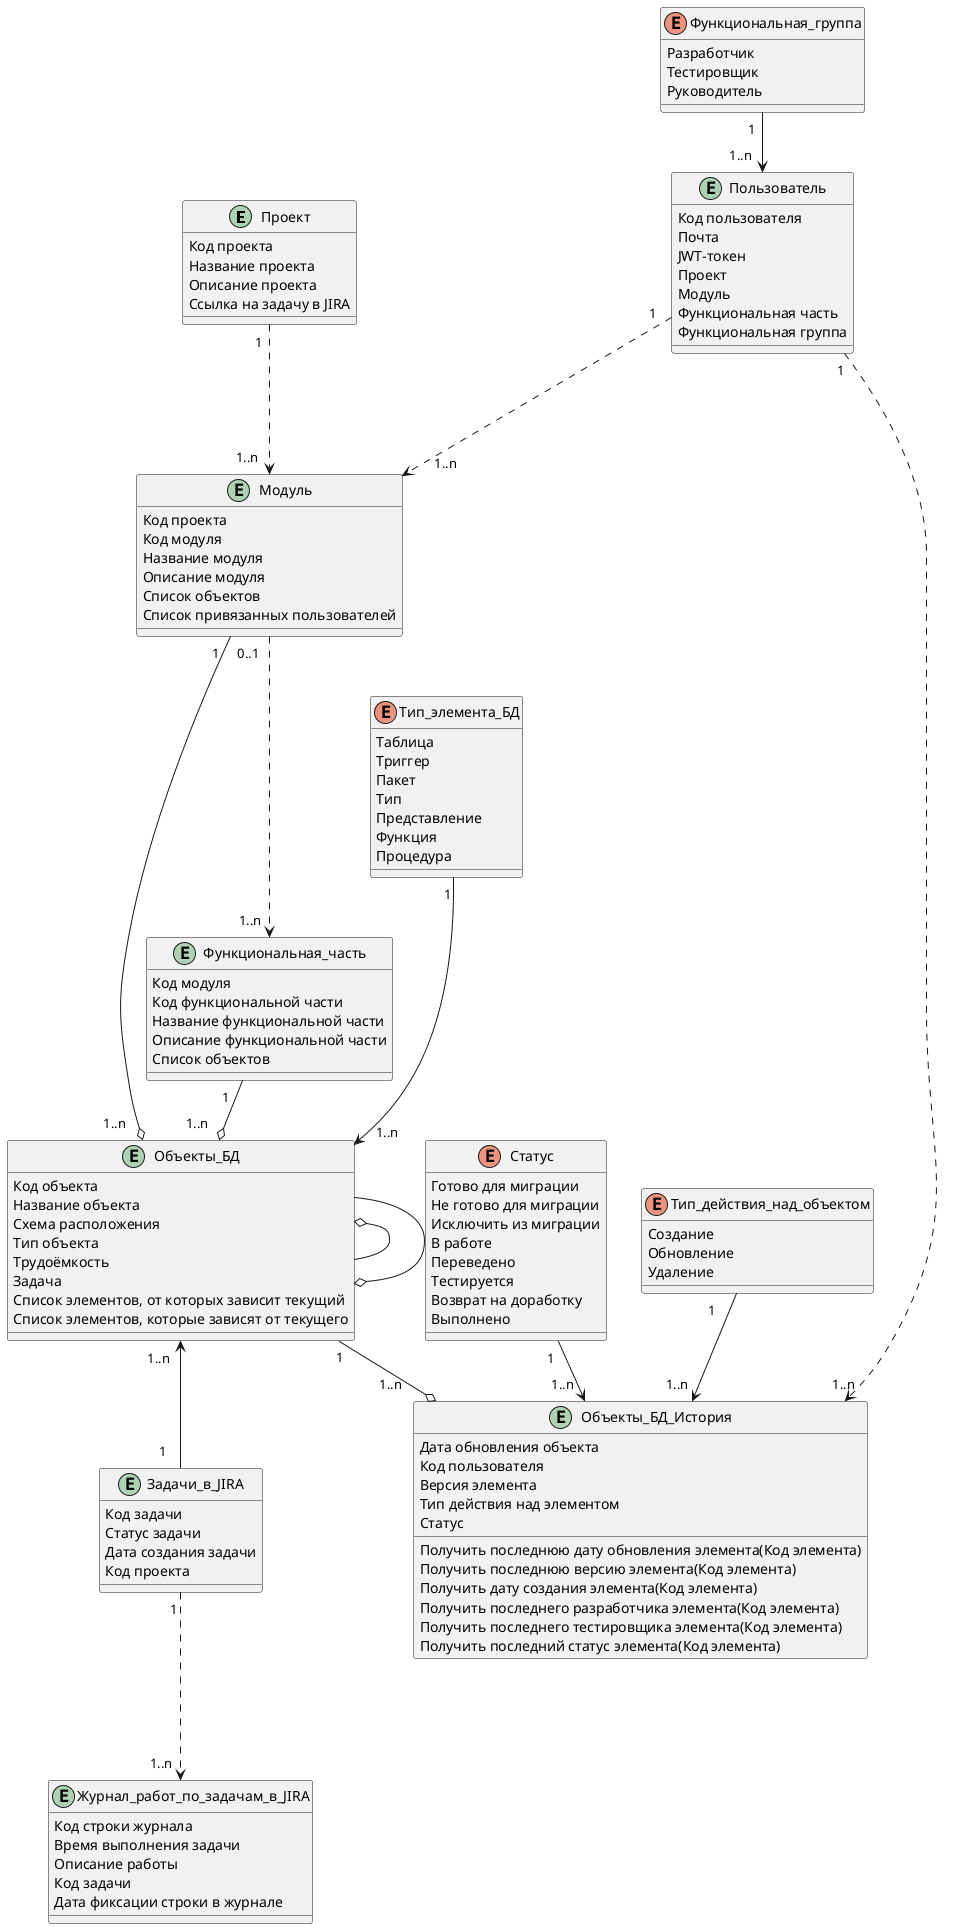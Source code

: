 @startuml
'https://plantuml.com/class-diagram

Entity Проект{
Код проекта
Название проекта
Описание проекта
Ссылка на задачу в JIRA
}

Entity Модуль{
Код проекта
Код модуля
Название модуля
Описание модуля
Список объектов
Список привязанных пользователей
}

Entity Функциональная_часть{
Код модуля
Код функциональной части
Название функциональной части
Описание функциональной части
Список объектов
}

Entity Задачи_в_JIRA{
Код задачи
Статус задачи
Дата создания задачи
Код проекта
}

Entity Журнал_работ_по_задачам_в_JIRA{
Код строки журнала
Время выполнения задачи
Описание работы
Код задачи
Дата фиксации строки в журнале
}

Entity Объекты_БД{
Код объекта
Название объекта
Схема расположения
Тип объекта
Трудоёмкость
Задача
Список элементов, от которых зависит текущий
Список элементов, которые зависят от текущего
}

Entity Объекты_БД_История{
Дата обновления объекта
Код пользователя
Версия элемента
Тип действия над элементом
Статус
Получить последнюю дату обновления элемента(Код элемента)
Получить последнюю версию элемента(Код элемента)
Получить дату создания элемента(Код элемента)
Получить последнего разработчика элемента(Код элемента)
Получить последнего тестировщика элемента(Код элемента)
Получить последний статус элемента(Код элемента)
}

Entity Пользователь{
Код пользователя
Почта
JWT-токен
Проект
Модуль
Функциональная часть
Функциональная группа
}

enum Функциональная_группа {
Разработчик
Тестировщик
Руководитель
}

enum Статус {
Готово для миграции
Не готово для миграции
Исключить из миграции
В работе
Переведено
Тестируется
Возврат на доработку
Выполнено
}

enum Тип_элемента_БД {
Таблица
Триггер
Пакет
Тип
Представление
Функция
Процедура
}

enum Тип_действия_над_объектом{
Создание
Обновление
Удаление
}

Проект "1  " -.-> "1..n   " Модуль
Модуль "0..1   " -.-> "1..n  " Функциональная_часть
Модуль "1  " --o "1..n    " Объекты_БД
Функциональная_часть "1   " --o "1..n    " Объекты_БД
Тип_элемента_БД "1 " ---> "    1..n" Объекты_БД
Объекты_БД "1..n   " <-- "1    "  Задачи_в_JIRA
Статус "1  " --> "1..n  " Объекты_БД_История
Объекты_БД "1  " --o "1..n      " Объекты_БД_История
Тип_действия_над_объектом "1     " --> "1..n  " Объекты_БД_История
Объекты_БД o-- Объекты_БД
Объекты_БД --o Объекты_БД
Функциональная_группа "1  " --> "1..n   " Пользователь
Пользователь "1  " -.-> "       1..n" Модуль
Задачи_в_JIRA "1 " -.-> "1..n  " Журнал_работ_по_задачам_в_JIRA
Пользователь "1  " -.-> "1..n " Объекты_БД_История
@enduml